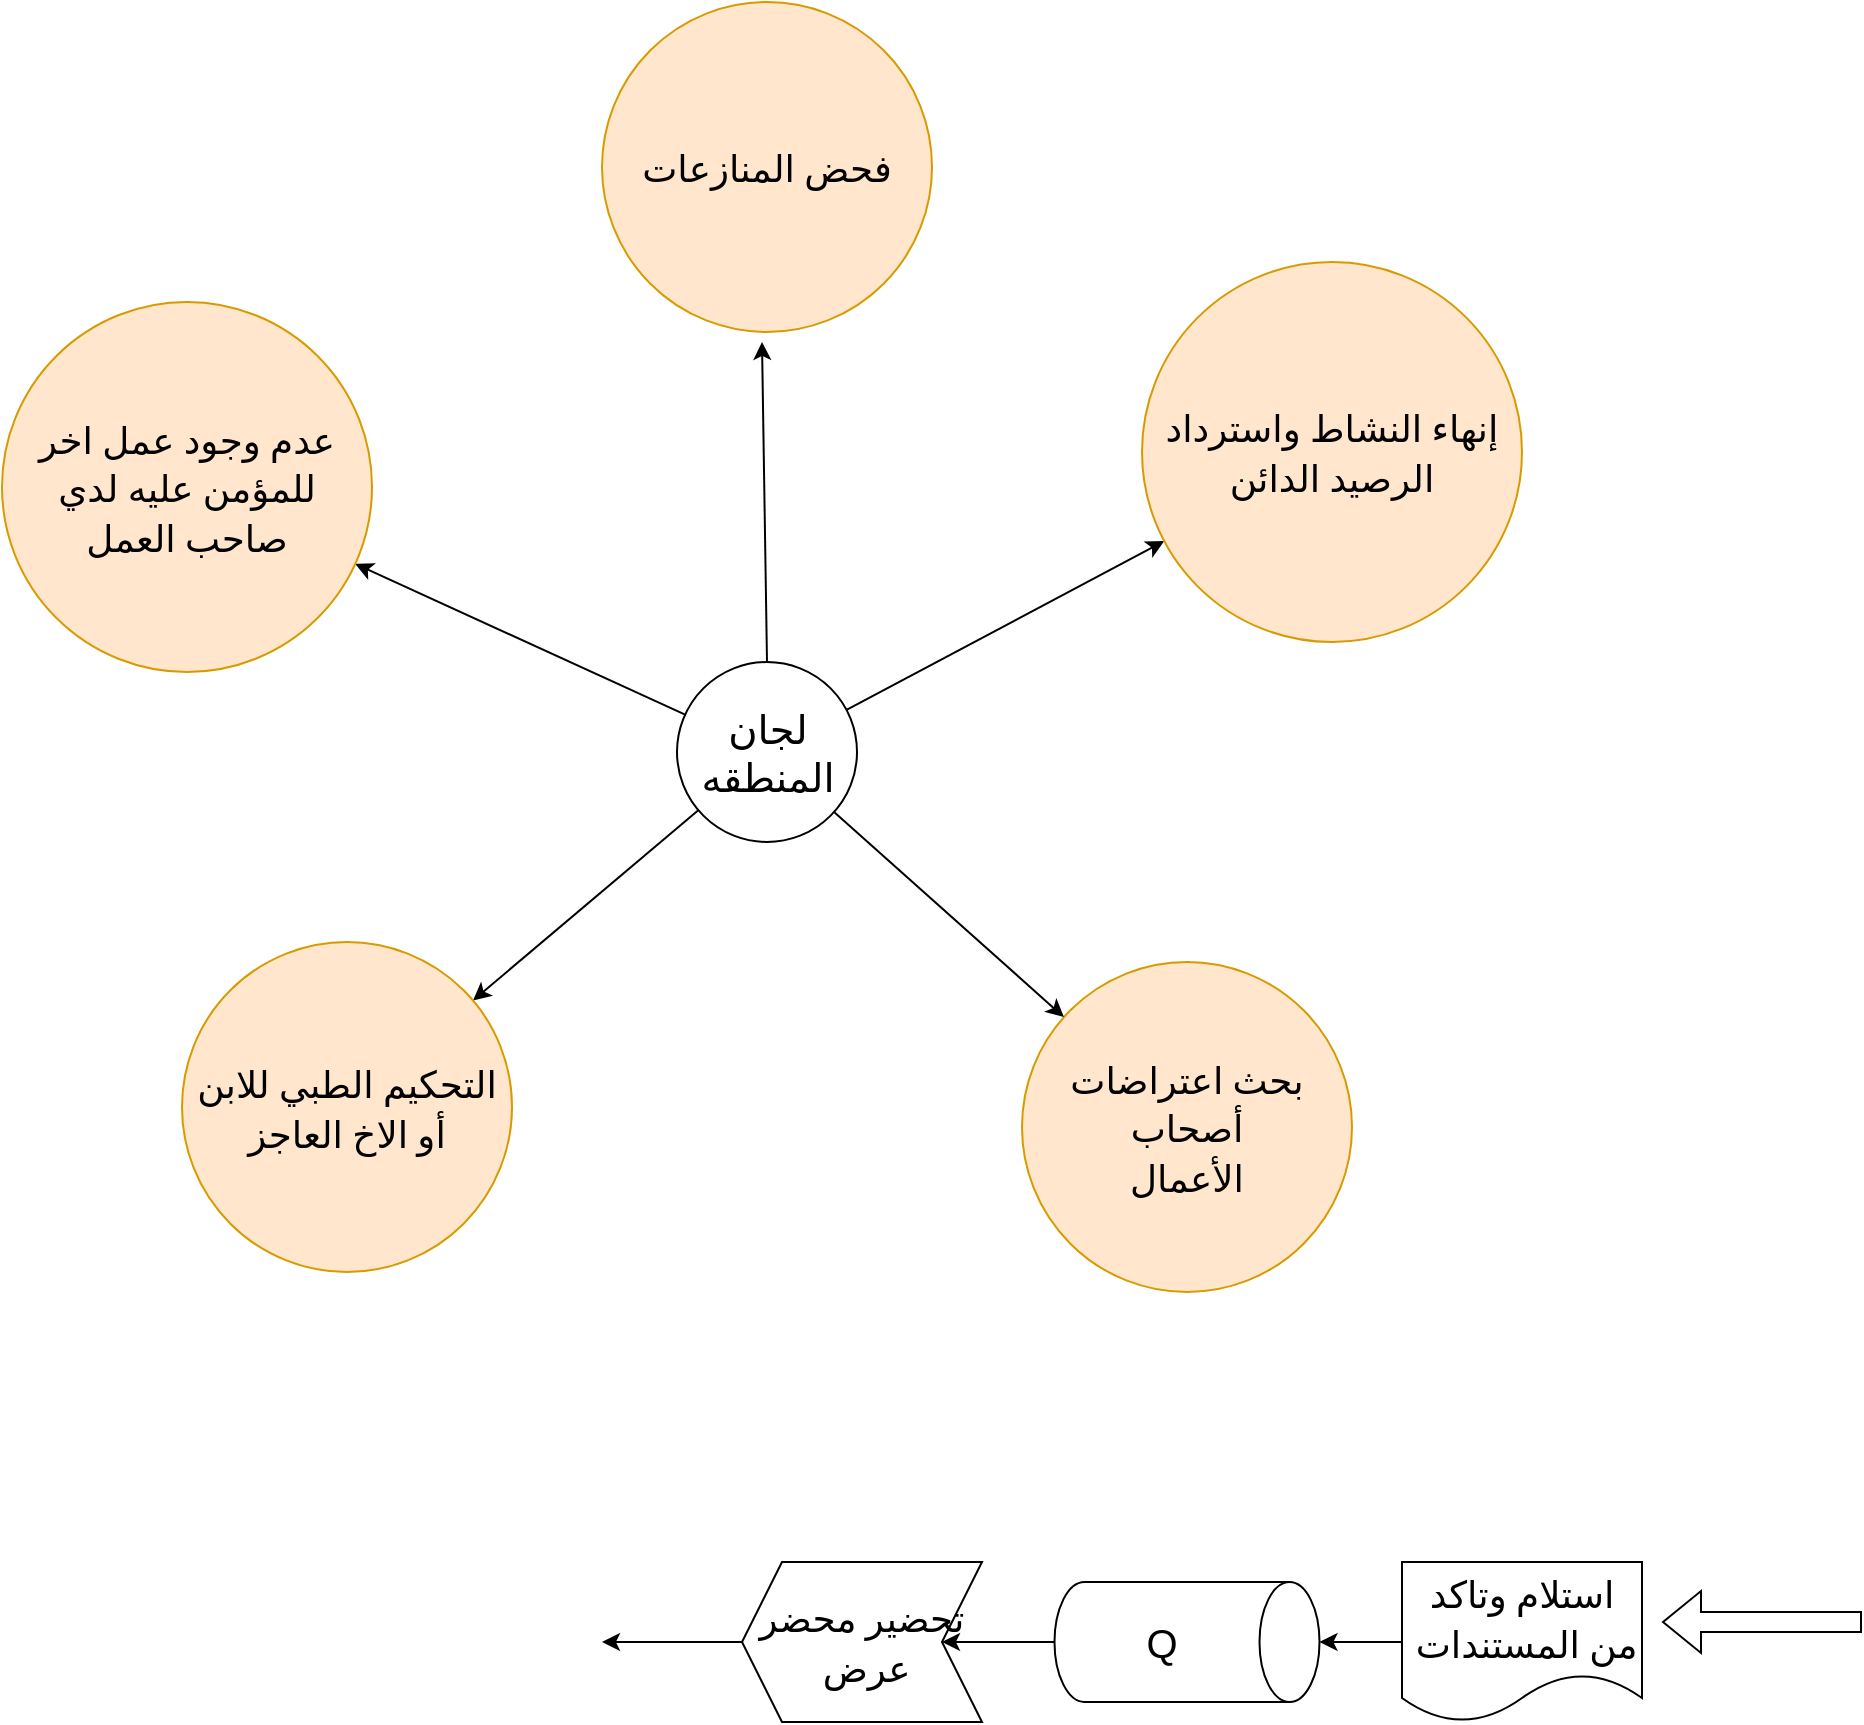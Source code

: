 <mxfile version="15.8.6" type="github">
  <diagram name="Page-1" id="8ce9d11a-91a2-4d17-14d8-a56ed91bf033">
    <mxGraphModel dx="1323" dy="3140" grid="1" gridSize="10" guides="1" tooltips="1" connect="1" arrows="1" fold="1" page="1" pageScale="1" pageWidth="1169" pageHeight="827" background="none" math="0" shadow="0">
      <root>
        <mxCell id="0" />
        <mxCell id="1" parent="0" />
        <mxCell id="Cmh_lZgweEWPDK4rOLSs-5" value="" style="rounded=0;orthogonalLoop=1;jettySize=auto;html=1;fontSize=20;" edge="1" parent="1" source="Cmh_lZgweEWPDK4rOLSs-3" target="Cmh_lZgweEWPDK4rOLSs-4">
          <mxGeometry relative="1" as="geometry" />
        </mxCell>
        <mxCell id="Cmh_lZgweEWPDK4rOLSs-16" style="edgeStyle=none;rounded=0;orthogonalLoop=1;jettySize=auto;html=1;fontSize=20;" edge="1" parent="1" source="Cmh_lZgweEWPDK4rOLSs-3" target="Cmh_lZgweEWPDK4rOLSs-8">
          <mxGeometry relative="1" as="geometry" />
        </mxCell>
        <mxCell id="Cmh_lZgweEWPDK4rOLSs-17" style="edgeStyle=none;rounded=0;orthogonalLoop=1;jettySize=auto;html=1;fontSize=20;" edge="1" parent="1" source="Cmh_lZgweEWPDK4rOLSs-3" target="Cmh_lZgweEWPDK4rOLSs-9">
          <mxGeometry relative="1" as="geometry" />
        </mxCell>
        <mxCell id="Cmh_lZgweEWPDK4rOLSs-3" value="لجان المنطقه" style="ellipse;whiteSpace=wrap;html=1;aspect=fixed;fontSize=20;" vertex="1" parent="1">
          <mxGeometry x="537.5" y="-1920" width="90" height="90" as="geometry" />
        </mxCell>
        <mxCell id="Cmh_lZgweEWPDK4rOLSs-4" value="&lt;span lang=&quot;AR-EG&quot; dir=&quot;RTL&quot; style=&quot;font-size: 14.0pt ; font-family: &amp;#34;mudir mt&amp;#34;&quot;&gt;إنهاء النشاط واسترداد&lt;br/&gt;الرصيد الدائن&lt;/span&gt;" style="ellipse;whiteSpace=wrap;html=1;aspect=fixed;fontSize=20;fillColor=#ffe6cc;strokeColor=#d79b00;" vertex="1" parent="1">
          <mxGeometry x="770" y="-2120" width="190" height="190" as="geometry" />
        </mxCell>
        <mxCell id="Cmh_lZgweEWPDK4rOLSs-6" value="&lt;span lang=&quot;AR-EG&quot; dir=&quot;RTL&quot; style=&quot;font-size: 14.0pt ; font-family: &amp;#34;mudir mt&amp;#34;&quot;&gt;بحث اعتراضات أصحاب&lt;br/&gt;الأعمال&lt;br&gt;&lt;/span&gt;" style="ellipse;whiteSpace=wrap;html=1;aspect=fixed;fontSize=20;fillColor=#ffe6cc;strokeColor=#d79b00;" vertex="1" parent="1">
          <mxGeometry x="710" y="-1770" width="165" height="165" as="geometry" />
        </mxCell>
        <mxCell id="Cmh_lZgweEWPDK4rOLSs-7" value="" style="rounded=0;orthogonalLoop=1;jettySize=auto;html=1;fontSize=20;" edge="1" parent="1" source="Cmh_lZgweEWPDK4rOLSs-3" target="Cmh_lZgweEWPDK4rOLSs-6">
          <mxGeometry relative="1" as="geometry" />
        </mxCell>
        <mxCell id="Cmh_lZgweEWPDK4rOLSs-8" value="&lt;span lang=&quot;AR-EG&quot; dir=&quot;RTL&quot; style=&quot;font-size: 14.0pt ; font-family: &amp;#34;mudir mt&amp;#34;&quot;&gt;&lt;span lang=&quot;AR-EG&quot; dir=&quot;RTL&quot; style=&quot;font-size: 14.0pt ; font-family: &amp;#34;mudir mt&amp;#34;&quot;&gt;التحكيم الطبي للابن&lt;br/&gt;أو الاخ العاجز&lt;/span&gt;&lt;br&gt;&lt;/span&gt;" style="ellipse;whiteSpace=wrap;html=1;aspect=fixed;fontSize=20;fillColor=#ffe6cc;strokeColor=#d79b00;" vertex="1" parent="1">
          <mxGeometry x="290" y="-1780" width="165" height="165" as="geometry" />
        </mxCell>
        <mxCell id="Cmh_lZgweEWPDK4rOLSs-9" value="&lt;span lang=&quot;AR-EG&quot; dir=&quot;RTL&quot; style=&quot;font-size: 14.0pt ; font-family: &amp;#34;mudir mt&amp;#34;&quot;&gt;&lt;span lang=&quot;AR-EG&quot; dir=&quot;RTL&quot; style=&quot;font-size: 14.0pt ; font-family: &amp;#34;mudir mt&amp;#34;&quot;&gt;عدم وجود عمل اخر&lt;br/&gt;للمؤمن عليه لدي صاحب العمل&lt;/span&gt;&lt;br&gt;&lt;/span&gt;" style="ellipse;whiteSpace=wrap;html=1;aspect=fixed;fontSize=20;fillColor=#ffe6cc;strokeColor=#d79b00;" vertex="1" parent="1">
          <mxGeometry x="200" y="-2100" width="185" height="185" as="geometry" />
        </mxCell>
        <mxCell id="Cmh_lZgweEWPDK4rOLSs-18" style="edgeStyle=none;rounded=0;orthogonalLoop=1;jettySize=auto;html=1;exitX=0.5;exitY=0;exitDx=0;exitDy=0;fontSize=20;" edge="1" parent="1" source="Cmh_lZgweEWPDK4rOLSs-3">
          <mxGeometry relative="1" as="geometry">
            <mxPoint x="580" y="-2080" as="targetPoint" />
          </mxGeometry>
        </mxCell>
        <mxCell id="Cmh_lZgweEWPDK4rOLSs-10" value="&lt;span lang=&quot;AR-EG&quot; dir=&quot;RTL&quot; style=&quot;font-size: 14.0pt ; font-family: &amp;#34;mudir mt&amp;#34;&quot;&gt;&lt;span lang=&quot;AR-EG&quot; dir=&quot;RTL&quot; style=&quot;font-size: 14.0pt ; font-family: &amp;#34;mudir mt&amp;#34;&quot;&gt;فحض المنازعات&lt;/span&gt;&lt;br&gt;&lt;/span&gt;" style="ellipse;whiteSpace=wrap;html=1;aspect=fixed;fontSize=20;fillColor=#ffe6cc;strokeColor=#d79b00;" vertex="1" parent="1">
          <mxGeometry x="500" y="-2250" width="165" height="165" as="geometry" />
        </mxCell>
        <mxCell id="Cmh_lZgweEWPDK4rOLSs-19" value="" style="shape=flexArrow;endArrow=classic;html=1;rounded=0;fontSize=20;" edge="1" parent="1">
          <mxGeometry width="50" height="50" relative="1" as="geometry">
            <mxPoint x="1130" y="-1440" as="sourcePoint" />
            <mxPoint x="1030" y="-1440" as="targetPoint" />
          </mxGeometry>
        </mxCell>
        <mxCell id="Cmh_lZgweEWPDK4rOLSs-20" value="&lt;span lang=&quot;AR-EG&quot; dir=&quot;RTL&quot; style=&quot;font-size: 14.0pt ; font-family: &amp;#34;mudir mt&amp;#34;&quot;&gt;استلام وتاكد من المستندات&amp;nbsp;&lt;/span&gt;" style="shape=document;whiteSpace=wrap;html=1;boundedLbl=1;fontSize=20;" vertex="1" parent="1">
          <mxGeometry x="900" y="-1470" width="120" height="80" as="geometry" />
        </mxCell>
        <mxCell id="Cmh_lZgweEWPDK4rOLSs-25" style="edgeStyle=none;rounded=0;orthogonalLoop=1;jettySize=auto;html=1;exitX=0.5;exitY=1;exitDx=0;exitDy=0;exitPerimeter=0;entryX=0;entryY=0.5;entryDx=0;entryDy=0;fontSize=20;" edge="1" parent="1" source="Cmh_lZgweEWPDK4rOLSs-21" target="Cmh_lZgweEWPDK4rOLSs-23">
          <mxGeometry relative="1" as="geometry" />
        </mxCell>
        <mxCell id="Cmh_lZgweEWPDK4rOLSs-21" value="Q" style="shape=cylinder3;whiteSpace=wrap;html=1;boundedLbl=1;backgroundOutline=1;size=15;fontSize=20;direction=south;" vertex="1" parent="1">
          <mxGeometry x="726.25" y="-1460" width="132.5" height="60" as="geometry" />
        </mxCell>
        <mxCell id="Cmh_lZgweEWPDK4rOLSs-22" value="" style="endArrow=classic;html=1;rounded=0;fontSize=20;exitX=0;exitY=0.5;exitDx=0;exitDy=0;" edge="1" parent="1" source="Cmh_lZgweEWPDK4rOLSs-20" target="Cmh_lZgweEWPDK4rOLSs-21">
          <mxGeometry width="50" height="50" relative="1" as="geometry">
            <mxPoint x="530" y="-1330" as="sourcePoint" />
            <mxPoint x="580" y="-1380" as="targetPoint" />
          </mxGeometry>
        </mxCell>
        <mxCell id="Cmh_lZgweEWPDK4rOLSs-24" style="edgeStyle=none;rounded=0;orthogonalLoop=1;jettySize=auto;html=1;exitX=1;exitY=0.5;exitDx=0;exitDy=0;fontSize=20;" edge="1" parent="1" source="Cmh_lZgweEWPDK4rOLSs-23">
          <mxGeometry relative="1" as="geometry">
            <mxPoint x="500" y="-1430" as="targetPoint" />
          </mxGeometry>
        </mxCell>
        <mxCell id="Cmh_lZgweEWPDK4rOLSs-23" value="&lt;span lang=&quot;AR-EG&quot; dir=&quot;RTL&quot; style=&quot;font-size: 14.0pt ; font-family: &amp;#34;mudir mt&amp;#34;&quot;&gt;تحضير محضر عرض&amp;nbsp;&lt;/span&gt;" style="shape=step;perimeter=stepPerimeter;whiteSpace=wrap;html=1;fixedSize=1;fontSize=20;direction=west;" vertex="1" parent="1">
          <mxGeometry x="570" y="-1470" width="120" height="80" as="geometry" />
        </mxCell>
      </root>
    </mxGraphModel>
  </diagram>
</mxfile>
